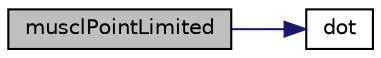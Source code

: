 digraph "musclPointLimited"
{
 // LATEX_PDF_SIZE
  edge [fontname="Helvetica",fontsize="10",labelfontname="Helvetica",labelfontsize="10"];
  node [fontname="Helvetica",fontsize="10",shape=record];
  rankdir="LR";
  Node1 [label="musclPointLimited",height=0.2,width=0.4,color="black", fillcolor="grey75", style="filled", fontcolor="black",tooltip="Limited reconstruction with point-based limiter."];
  Node1 -> Node2 [color="midnightblue",fontsize="10",style="solid",fontname="Helvetica"];
  Node2 [label="dot",height=0.2,width=0.4,color="black", fillcolor="white", style="filled",URL="$util_8hpp.html#a67fa0c6906ccf410ef038dede765af81",tooltip="Dot product."];
}
